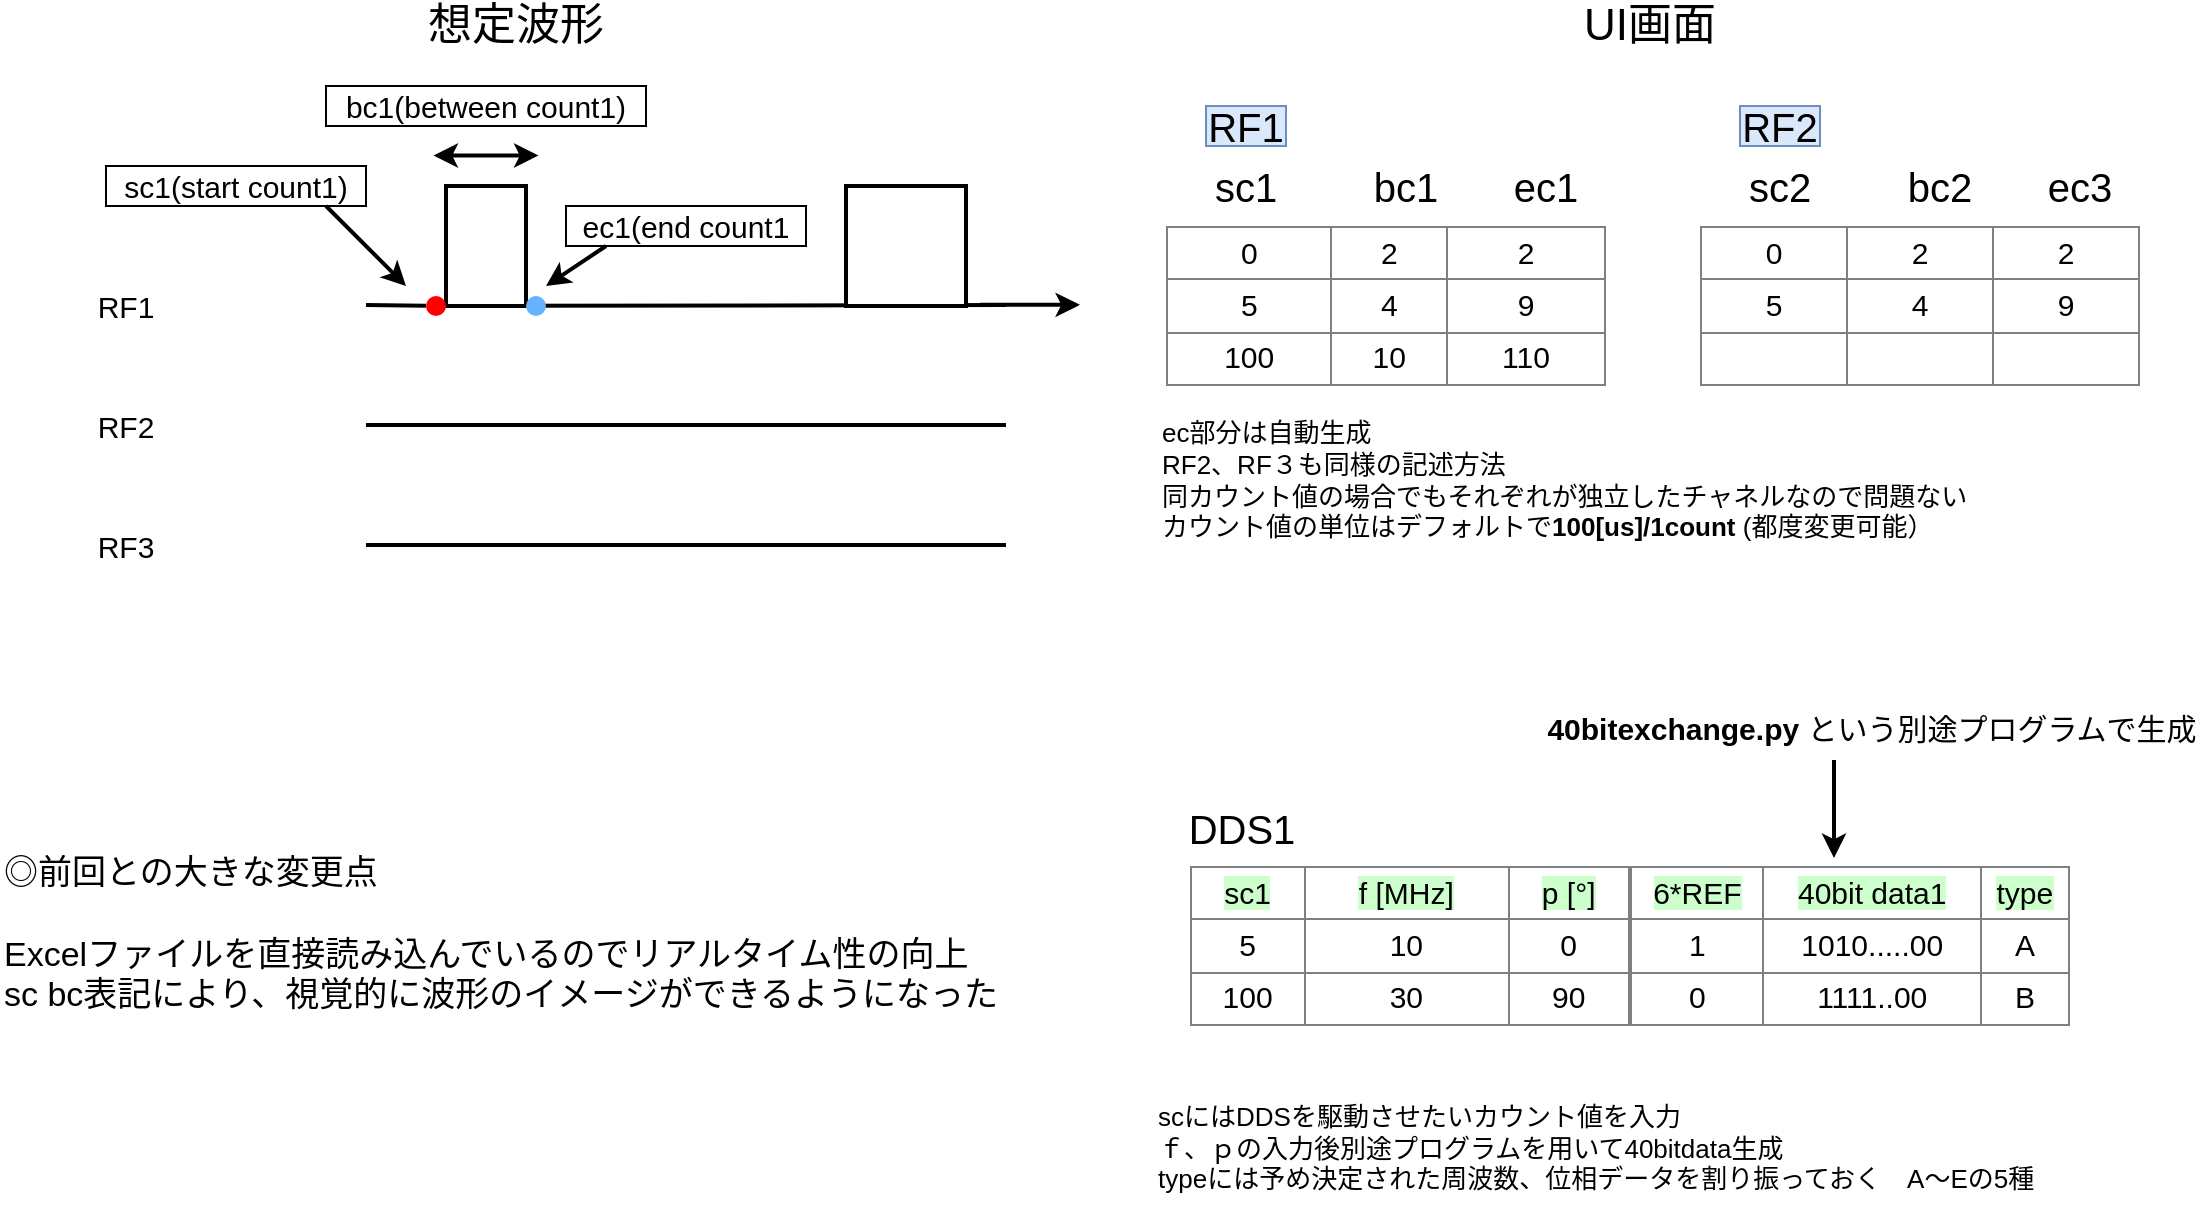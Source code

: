 <mxfile version="13.0.3" type="device"><diagram id="q5MsHIzgM-AXodK0lXqH" name="ページ1"><mxGraphModel dx="1486" dy="846" grid="0" gridSize="10" guides="1" tooltips="1" connect="1" arrows="1" fold="1" page="0" pageScale="1" pageWidth="827" pageHeight="1169" math="0" shadow="0"><root><mxCell id="0"/><mxCell id="1" parent="0"/><mxCell id="Tju4BwDsWwfGptX7zg95-1" value="" style="endArrow=none;html=1;strokeWidth=2;" parent="1" source="Tju4BwDsWwfGptX7zg95-11" edge="1"><mxGeometry width="50" height="50" relative="1" as="geometry"><mxPoint x="160" y="159.5" as="sourcePoint"/><mxPoint x="480" y="159.5" as="targetPoint"/></mxGeometry></mxCell><mxCell id="Tju4BwDsWwfGptX7zg95-2" value="" style="endArrow=none;html=1;strokeWidth=2;" parent="1" edge="1"><mxGeometry width="50" height="50" relative="1" as="geometry"><mxPoint x="160" y="219.5" as="sourcePoint"/><mxPoint x="480" y="219.5" as="targetPoint"/></mxGeometry></mxCell><mxCell id="Tju4BwDsWwfGptX7zg95-3" value="" style="endArrow=none;html=1;strokeWidth=2;" parent="1" edge="1"><mxGeometry width="50" height="50" relative="1" as="geometry"><mxPoint x="160" y="279.5" as="sourcePoint"/><mxPoint x="480" y="279.5" as="targetPoint"/></mxGeometry></mxCell><mxCell id="Tju4BwDsWwfGptX7zg95-4" value="RF1" style="text;html=1;strokeColor=none;fillColor=none;align=center;verticalAlign=middle;whiteSpace=wrap;rounded=0;fontSize=15;" parent="1" vertex="1"><mxGeometry x="20" y="150" width="40" height="20" as="geometry"/></mxCell><mxCell id="Tju4BwDsWwfGptX7zg95-5" value="RF2" style="text;html=1;strokeColor=none;fillColor=none;align=center;verticalAlign=middle;whiteSpace=wrap;rounded=0;fontSize=15;" parent="1" vertex="1"><mxGeometry x="20" y="210" width="40" height="20" as="geometry"/></mxCell><mxCell id="Tju4BwDsWwfGptX7zg95-6" value="RF3" style="text;html=1;strokeColor=none;fillColor=none;align=center;verticalAlign=middle;whiteSpace=wrap;rounded=0;fontSize=15;" parent="1" vertex="1"><mxGeometry x="20" y="270" width="40" height="20" as="geometry"/></mxCell><mxCell id="Tju4BwDsWwfGptX7zg95-7" value="" style="rounded=0;whiteSpace=wrap;html=1;fontSize=15;strokeWidth=2;" parent="1" vertex="1"><mxGeometry x="200" y="100" width="40" height="60" as="geometry"/></mxCell><mxCell id="Tju4BwDsWwfGptX7zg95-8" value="" style="rounded=0;whiteSpace=wrap;html=1;fontSize=15;strokeWidth=2;" parent="1" vertex="1"><mxGeometry x="400" y="100" width="60" height="60" as="geometry"/></mxCell><mxCell id="Tju4BwDsWwfGptX7zg95-13" value="" style="endArrow=classic;html=1;strokeWidth=2;fontSize=15;strokeColor=#000000;" parent="1" edge="1"><mxGeometry width="50" height="50" relative="1" as="geometry"><mxPoint x="140" y="110" as="sourcePoint"/><mxPoint x="180" y="150" as="targetPoint"/></mxGeometry></mxCell><mxCell id="Tju4BwDsWwfGptX7zg95-11" value="" style="ellipse;whiteSpace=wrap;html=1;aspect=fixed;strokeWidth=2;fontSize=15;fillColor=#FF0000;strokeColor=none;" parent="1" vertex="1"><mxGeometry x="190" y="155" width="10" height="10" as="geometry"/></mxCell><mxCell id="Tju4BwDsWwfGptX7zg95-14" value="" style="endArrow=none;html=1;strokeWidth=2;" parent="1" target="Tju4BwDsWwfGptX7zg95-11" edge="1"><mxGeometry width="50" height="50" relative="1" as="geometry"><mxPoint x="160" y="159.5" as="sourcePoint"/><mxPoint x="480" y="159.5" as="targetPoint"/></mxGeometry></mxCell><mxCell id="Tju4BwDsWwfGptX7zg95-15" value="sc1(start count1)" style="text;html=1;strokeColor=#000000;fillColor=none;align=center;verticalAlign=middle;whiteSpace=wrap;rounded=0;fontSize=15;" parent="1" vertex="1"><mxGeometry x="30" y="90" width="130" height="20" as="geometry"/></mxCell><mxCell id="Tju4BwDsWwfGptX7zg95-17" value="" style="endArrow=classic;startArrow=classic;html=1;strokeWidth=2;fontSize=15;" parent="1" edge="1"><mxGeometry width="50" height="50" relative="1" as="geometry"><mxPoint x="193.75" y="84.76" as="sourcePoint"/><mxPoint x="246.25" y="84.76" as="targetPoint"/><Array as="points"><mxPoint x="226.25" y="84.76"/></Array></mxGeometry></mxCell><mxCell id="Tju4BwDsWwfGptX7zg95-18" value="bc1(between count1)" style="text;html=1;strokeColor=#000000;fillColor=none;align=center;verticalAlign=middle;whiteSpace=wrap;rounded=0;fontSize=15;" parent="1" vertex="1"><mxGeometry x="140" y="50" width="160" height="20" as="geometry"/></mxCell><mxCell id="Tju4BwDsWwfGptX7zg95-19" value="" style="ellipse;whiteSpace=wrap;html=1;aspect=fixed;strokeWidth=2;fontSize=15;fillColor=#66B2FF;strokeColor=none;" parent="1" vertex="1"><mxGeometry x="240" y="155" width="10" height="10" as="geometry"/></mxCell><mxCell id="Tju4BwDsWwfGptX7zg95-20" value="" style="endArrow=classic;html=1;strokeWidth=2;fontSize=15;strokeColor=#000000;" parent="1" edge="1"><mxGeometry width="50" height="50" relative="1" as="geometry"><mxPoint x="280" y="130" as="sourcePoint"/><mxPoint x="250" y="150" as="targetPoint"/></mxGeometry></mxCell><mxCell id="Tju4BwDsWwfGptX7zg95-21" value="ec1(end count1" style="text;html=1;strokeColor=#000000;fillColor=none;align=center;verticalAlign=middle;whiteSpace=wrap;rounded=0;fontSize=15;" parent="1" vertex="1"><mxGeometry x="260" y="110" width="120" height="20" as="geometry"/></mxCell><mxCell id="Tju4BwDsWwfGptX7zg95-23" value="&lt;table border=&quot;1&quot; width=&quot;100%&quot; style=&quot;width: 100% ; height: 100% ; border-collapse: collapse&quot;&gt;&lt;tbody&gt;&lt;tr&gt;&lt;td align=&quot;center&quot;&gt;0&lt;/td&gt;&lt;td align=&quot;center&quot;&gt;2&lt;/td&gt;&lt;td align=&quot;center&quot;&gt;2&lt;/td&gt;&lt;/tr&gt;&lt;tr&gt;&lt;td align=&quot;center&quot;&gt;5&lt;/td&gt;&lt;td align=&quot;center&quot;&gt;4&lt;/td&gt;&lt;td align=&quot;center&quot;&gt;9&lt;/td&gt;&lt;/tr&gt;&lt;tr&gt;&lt;td align=&quot;center&quot;&gt;100&lt;/td&gt;&lt;td align=&quot;center&quot;&gt;10&lt;/td&gt;&lt;td align=&quot;center&quot;&gt;110&lt;/td&gt;&lt;/tr&gt;&lt;/tbody&gt;&lt;/table&gt;" style="text;html=1;strokeColor=none;fillColor=none;overflow=fill;fontSize=15;" parent="1" vertex="1"><mxGeometry x="560" y="120" width="220" height="80" as="geometry"/></mxCell><mxCell id="Tju4BwDsWwfGptX7zg95-29" value="sc1" style="text;html=1;strokeColor=none;fillColor=none;align=center;verticalAlign=middle;whiteSpace=wrap;rounded=0;fontSize=20;" parent="1" vertex="1"><mxGeometry x="580" y="90" width="40" height="20" as="geometry"/></mxCell><mxCell id="Tju4BwDsWwfGptX7zg95-30" value="bc1" style="text;html=1;strokeColor=none;fillColor=none;align=center;verticalAlign=middle;whiteSpace=wrap;rounded=0;fontSize=20;" parent="1" vertex="1"><mxGeometry x="660" y="90" width="40" height="20" as="geometry"/></mxCell><mxCell id="Tju4BwDsWwfGptX7zg95-31" value="ec1" style="text;html=1;strokeColor=none;fillColor=none;align=center;verticalAlign=middle;whiteSpace=wrap;rounded=0;fontSize=20;" parent="1" vertex="1"><mxGeometry x="730" y="90" width="40" height="20" as="geometry"/></mxCell><mxCell id="Tju4BwDsWwfGptX7zg95-32" value="RF1" style="text;html=1;strokeColor=#6c8ebf;fillColor=#dae8fc;align=center;verticalAlign=middle;whiteSpace=wrap;rounded=0;fontSize=20;" parent="1" vertex="1"><mxGeometry x="580" y="60" width="40" height="20" as="geometry"/></mxCell><mxCell id="Tju4BwDsWwfGptX7zg95-33" value="ec部分は自動生成&lt;br style=&quot;font-size: 13px;&quot;&gt;RF2、RF３も同様の記述方法&lt;br style=&quot;font-size: 13px;&quot;&gt;&lt;div style=&quot;font-size: 13px;&quot;&gt;同カウント値の場合でもそれぞれが独立したチャネルなので問題ない&lt;br style=&quot;font-size: 13px;&quot;&gt;カウント値の単位はデフォルトで&lt;b style=&quot;font-size: 13px;&quot;&gt;100[us]/1count &lt;/b&gt;(都度変更可能）&lt;/div&gt;" style="text;html=1;strokeColor=none;fillColor=none;align=left;verticalAlign=middle;whiteSpace=wrap;rounded=0;fontSize=13;" parent="1" vertex="1"><mxGeometry x="556" y="217" width="418" height="60" as="geometry"/></mxCell><mxCell id="Tju4BwDsWwfGptX7zg95-34" value="&lt;table border=&quot;1&quot; width=&quot;100%&quot; style=&quot;width: 100% ; height: 100% ; border-collapse: collapse&quot;&gt;&lt;tbody&gt;&lt;tr&gt;&lt;td align=&quot;center&quot;&gt;0&lt;/td&gt;&lt;td align=&quot;center&quot;&gt;2&lt;/td&gt;&lt;td align=&quot;center&quot;&gt;2&lt;/td&gt;&lt;/tr&gt;&lt;tr&gt;&lt;td align=&quot;center&quot;&gt;5&lt;/td&gt;&lt;td align=&quot;center&quot;&gt;4&lt;/td&gt;&lt;td align=&quot;center&quot;&gt;9&lt;/td&gt;&lt;/tr&gt;&lt;tr&gt;&lt;td align=&quot;center&quot;&gt;&lt;br&gt;&lt;/td&gt;&lt;td align=&quot;center&quot;&gt;&lt;br&gt;&lt;/td&gt;&lt;td align=&quot;center&quot;&gt;&lt;br&gt;&lt;/td&gt;&lt;/tr&gt;&lt;/tbody&gt;&lt;/table&gt;" style="text;html=1;strokeColor=none;fillColor=none;overflow=fill;fontSize=15;" parent="1" vertex="1"><mxGeometry x="827" y="120" width="220" height="80" as="geometry"/></mxCell><mxCell id="Tju4BwDsWwfGptX7zg95-35" value="sc2" style="text;html=1;strokeColor=none;fillColor=none;align=center;verticalAlign=middle;whiteSpace=wrap;rounded=0;fontSize=20;" parent="1" vertex="1"><mxGeometry x="847" y="90" width="40" height="20" as="geometry"/></mxCell><mxCell id="Tju4BwDsWwfGptX7zg95-36" value="bc2" style="text;html=1;strokeColor=none;fillColor=none;align=center;verticalAlign=middle;whiteSpace=wrap;rounded=0;fontSize=20;" parent="1" vertex="1"><mxGeometry x="927" y="90" width="40" height="20" as="geometry"/></mxCell><mxCell id="Tju4BwDsWwfGptX7zg95-37" value="ec3" style="text;html=1;strokeColor=none;fillColor=none;align=center;verticalAlign=middle;whiteSpace=wrap;rounded=0;fontSize=20;" parent="1" vertex="1"><mxGeometry x="997" y="90" width="40" height="20" as="geometry"/></mxCell><mxCell id="Tju4BwDsWwfGptX7zg95-38" value="RF2" style="text;html=1;strokeColor=#6c8ebf;fillColor=#dae8fc;align=center;verticalAlign=middle;whiteSpace=wrap;rounded=0;fontSize=20;" parent="1" vertex="1"><mxGeometry x="847" y="60" width="40" height="20" as="geometry"/></mxCell><mxCell id="Tju4BwDsWwfGptX7zg95-39" value="UI画面" style="text;html=1;strokeColor=none;fillColor=none;align=center;verticalAlign=middle;whiteSpace=wrap;rounded=0;fontSize=22;" parent="1" vertex="1"><mxGeometry x="717" y="10" width="170" height="20" as="geometry"/></mxCell><mxCell id="Tju4BwDsWwfGptX7zg95-40" value="想定波形" style="text;html=1;strokeColor=none;fillColor=none;align=center;verticalAlign=middle;whiteSpace=wrap;rounded=0;fontSize=22;" parent="1" vertex="1"><mxGeometry x="150" y="10" width="170" height="20" as="geometry"/></mxCell><mxCell id="Tju4BwDsWwfGptX7zg95-62" value="" style="group" parent="1" vertex="1" connectable="0"><mxGeometry x="572" y="440" width="440" height="80" as="geometry"/></mxCell><mxCell id="Tju4BwDsWwfGptX7zg95-58" value="&lt;table border=&quot;1&quot; width=&quot;100%&quot; style=&quot;width: 100% ; height: 100% ; border-collapse: collapse&quot;&gt;&lt;tbody&gt;&lt;tr&gt;&lt;td align=&quot;center&quot;&gt;&lt;span style=&quot;background-color: rgb(204 , 255 , 204)&quot;&gt;sc1&lt;/span&gt;&lt;/td&gt;&lt;td align=&quot;center&quot;&gt;&lt;span style=&quot;background-color: rgb(204 , 255 , 204)&quot;&gt;f [MHz]&lt;/span&gt;&lt;/td&gt;&lt;td align=&quot;center&quot;&gt;&lt;span style=&quot;background-color: rgb(204 , 255 , 204)&quot;&gt;p [°]&lt;/span&gt;&lt;/td&gt;&lt;/tr&gt;&lt;tr&gt;&lt;td align=&quot;center&quot;&gt;5&lt;/td&gt;&lt;td align=&quot;center&quot;&gt;10&lt;/td&gt;&lt;td align=&quot;center&quot;&gt;0&lt;/td&gt;&lt;/tr&gt;&lt;tr&gt;&lt;td align=&quot;center&quot;&gt;100&lt;/td&gt;&lt;td align=&quot;center&quot;&gt;30&lt;/td&gt;&lt;td align=&quot;center&quot;&gt;90&lt;/td&gt;&lt;/tr&gt;&lt;/tbody&gt;&lt;/table&gt;" style="text;html=1;strokeColor=none;fillColor=none;overflow=fill;fontSize=15;" parent="Tju4BwDsWwfGptX7zg95-62" vertex="1"><mxGeometry width="220" height="80" as="geometry"/></mxCell><mxCell id="Tju4BwDsWwfGptX7zg95-59" value="&lt;table border=&quot;1&quot; width=&quot;100%&quot; style=&quot;width: 100% ; height: 100% ; border-collapse: collapse&quot;&gt;&lt;tbody&gt;&lt;tr&gt;&lt;td align=&quot;center&quot;&gt;&lt;span style=&quot;background-color: rgb(204 , 255 , 204)&quot;&gt;6*REF&lt;/span&gt;&lt;/td&gt;&lt;td align=&quot;center&quot;&gt;&lt;span style=&quot;background-color: rgb(204 , 255 , 204)&quot;&gt;40bit data1&lt;/span&gt;&lt;/td&gt;&lt;td align=&quot;center&quot;&gt;&lt;span style=&quot;background-color: rgb(204 , 255 , 204)&quot;&gt;type&lt;/span&gt;&lt;/td&gt;&lt;/tr&gt;&lt;tr&gt;&lt;td align=&quot;center&quot;&gt;1&lt;/td&gt;&lt;td align=&quot;center&quot;&gt;1010.....00&lt;/td&gt;&lt;td align=&quot;center&quot;&gt;A&lt;/td&gt;&lt;/tr&gt;&lt;tr&gt;&lt;td align=&quot;center&quot;&gt;0&lt;/td&gt;&lt;td align=&quot;center&quot;&gt;1111..00&lt;/td&gt;&lt;td align=&quot;center&quot;&gt;B&lt;/td&gt;&lt;/tr&gt;&lt;/tbody&gt;&lt;/table&gt;" style="text;html=1;strokeColor=none;fillColor=none;overflow=fill;fontSize=15;" parent="Tju4BwDsWwfGptX7zg95-62" vertex="1"><mxGeometry x="220" width="220" height="80" as="geometry"/></mxCell><mxCell id="Tju4BwDsWwfGptX7zg95-63" value="DDS1" style="text;html=1;strokeColor=none;fillColor=none;align=center;verticalAlign=middle;whiteSpace=wrap;rounded=0;fontSize=20;" parent="1" vertex="1"><mxGeometry x="578" y="411" width="40" height="20" as="geometry"/></mxCell><mxCell id="Tju4BwDsWwfGptX7zg95-64" value="" style="endArrow=classic;html=1;strokeColor=#000000;strokeWidth=2;fontSize=13;" parent="1" edge="1"><mxGeometry width="50" height="50" relative="1" as="geometry"><mxPoint x="894" y="387" as="sourcePoint"/><mxPoint x="894" y="436" as="targetPoint"/></mxGeometry></mxCell><mxCell id="Tju4BwDsWwfGptX7zg95-65" value="&lt;b style=&quot;font-size: 15px;&quot;&gt;40bitexchange.py&lt;/b&gt; という別途プログラムで生成" style="text;html=1;strokeColor=none;fillColor=none;align=center;verticalAlign=middle;whiteSpace=wrap;rounded=0;fontSize=15;" parent="1" vertex="1"><mxGeometry x="748" y="361" width="330" height="20" as="geometry"/></mxCell><mxCell id="Tju4BwDsWwfGptX7zg95-67" value="scにはDDSを駆動させたいカウント値を入力&lt;br style=&quot;font-size: 13px&quot;&gt;ｆ、ｐの入力後別途プログラムを用いて40bitdata生成&lt;br style=&quot;font-size: 13px&quot;&gt;&lt;div style=&quot;font-size: 13px&quot;&gt;typeには予め決定された周波数、位相データを割り振っておく　A～Eの5種&lt;/div&gt;" style="text;html=1;strokeColor=none;fillColor=none;align=left;verticalAlign=middle;whiteSpace=wrap;rounded=0;fontSize=13;" parent="1" vertex="1"><mxGeometry x="554" y="551" width="465" height="60" as="geometry"/></mxCell><mxCell id="Tju4BwDsWwfGptX7zg95-68" value="" style="endArrow=classic;html=1;strokeColor=#000000;strokeWidth=2;fontSize=13;" parent="1" edge="1"><mxGeometry width="50" height="50" relative="1" as="geometry"><mxPoint x="467" y="159.43" as="sourcePoint"/><mxPoint x="517" y="159.43" as="targetPoint"/><Array as="points"><mxPoint x="496" y="159.43"/></Array></mxGeometry></mxCell><mxCell id="Tju4BwDsWwfGptX7zg95-69" value="◎前回との大きな変更点&lt;br style=&quot;font-size: 17px&quot;&gt;&lt;br style=&quot;font-size: 17px&quot;&gt;Excelファイルを直接読み込んでいるのでリアルタイム性の向上&lt;br&gt;sc bc表記により、視覚的に波形のイメージができるようになった" style="text;html=1;strokeColor=none;fillColor=none;align=left;verticalAlign=middle;whiteSpace=wrap;rounded=0;fontSize=17;" parent="1" vertex="1"><mxGeometry x="-23" y="437" width="526" height="74" as="geometry"/></mxCell></root></mxGraphModel></diagram></mxfile>